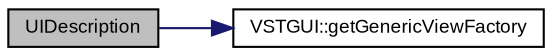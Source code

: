 digraph "UIDescription"
{
  bgcolor="transparent";
  edge [fontname="Arial",fontsize="9",labelfontname="Arial",labelfontsize="9"];
  node [fontname="Arial",fontsize="9",shape=record];
  rankdir="LR";
  Node1 [label="UIDescription",height=0.2,width=0.4,color="black", fillcolor="grey75", style="filled" fontcolor="black"];
  Node1 -> Node2 [color="midnightblue",fontsize="9",style="solid",fontname="Arial"];
  Node2 [label="VSTGUI::getGenericViewFactory",height=0.2,width=0.4,color="black",URL="$namespace_v_s_t_g_u_i.html#a1bb8bb1427a7d10576f6e3ae265ff979"];
}
